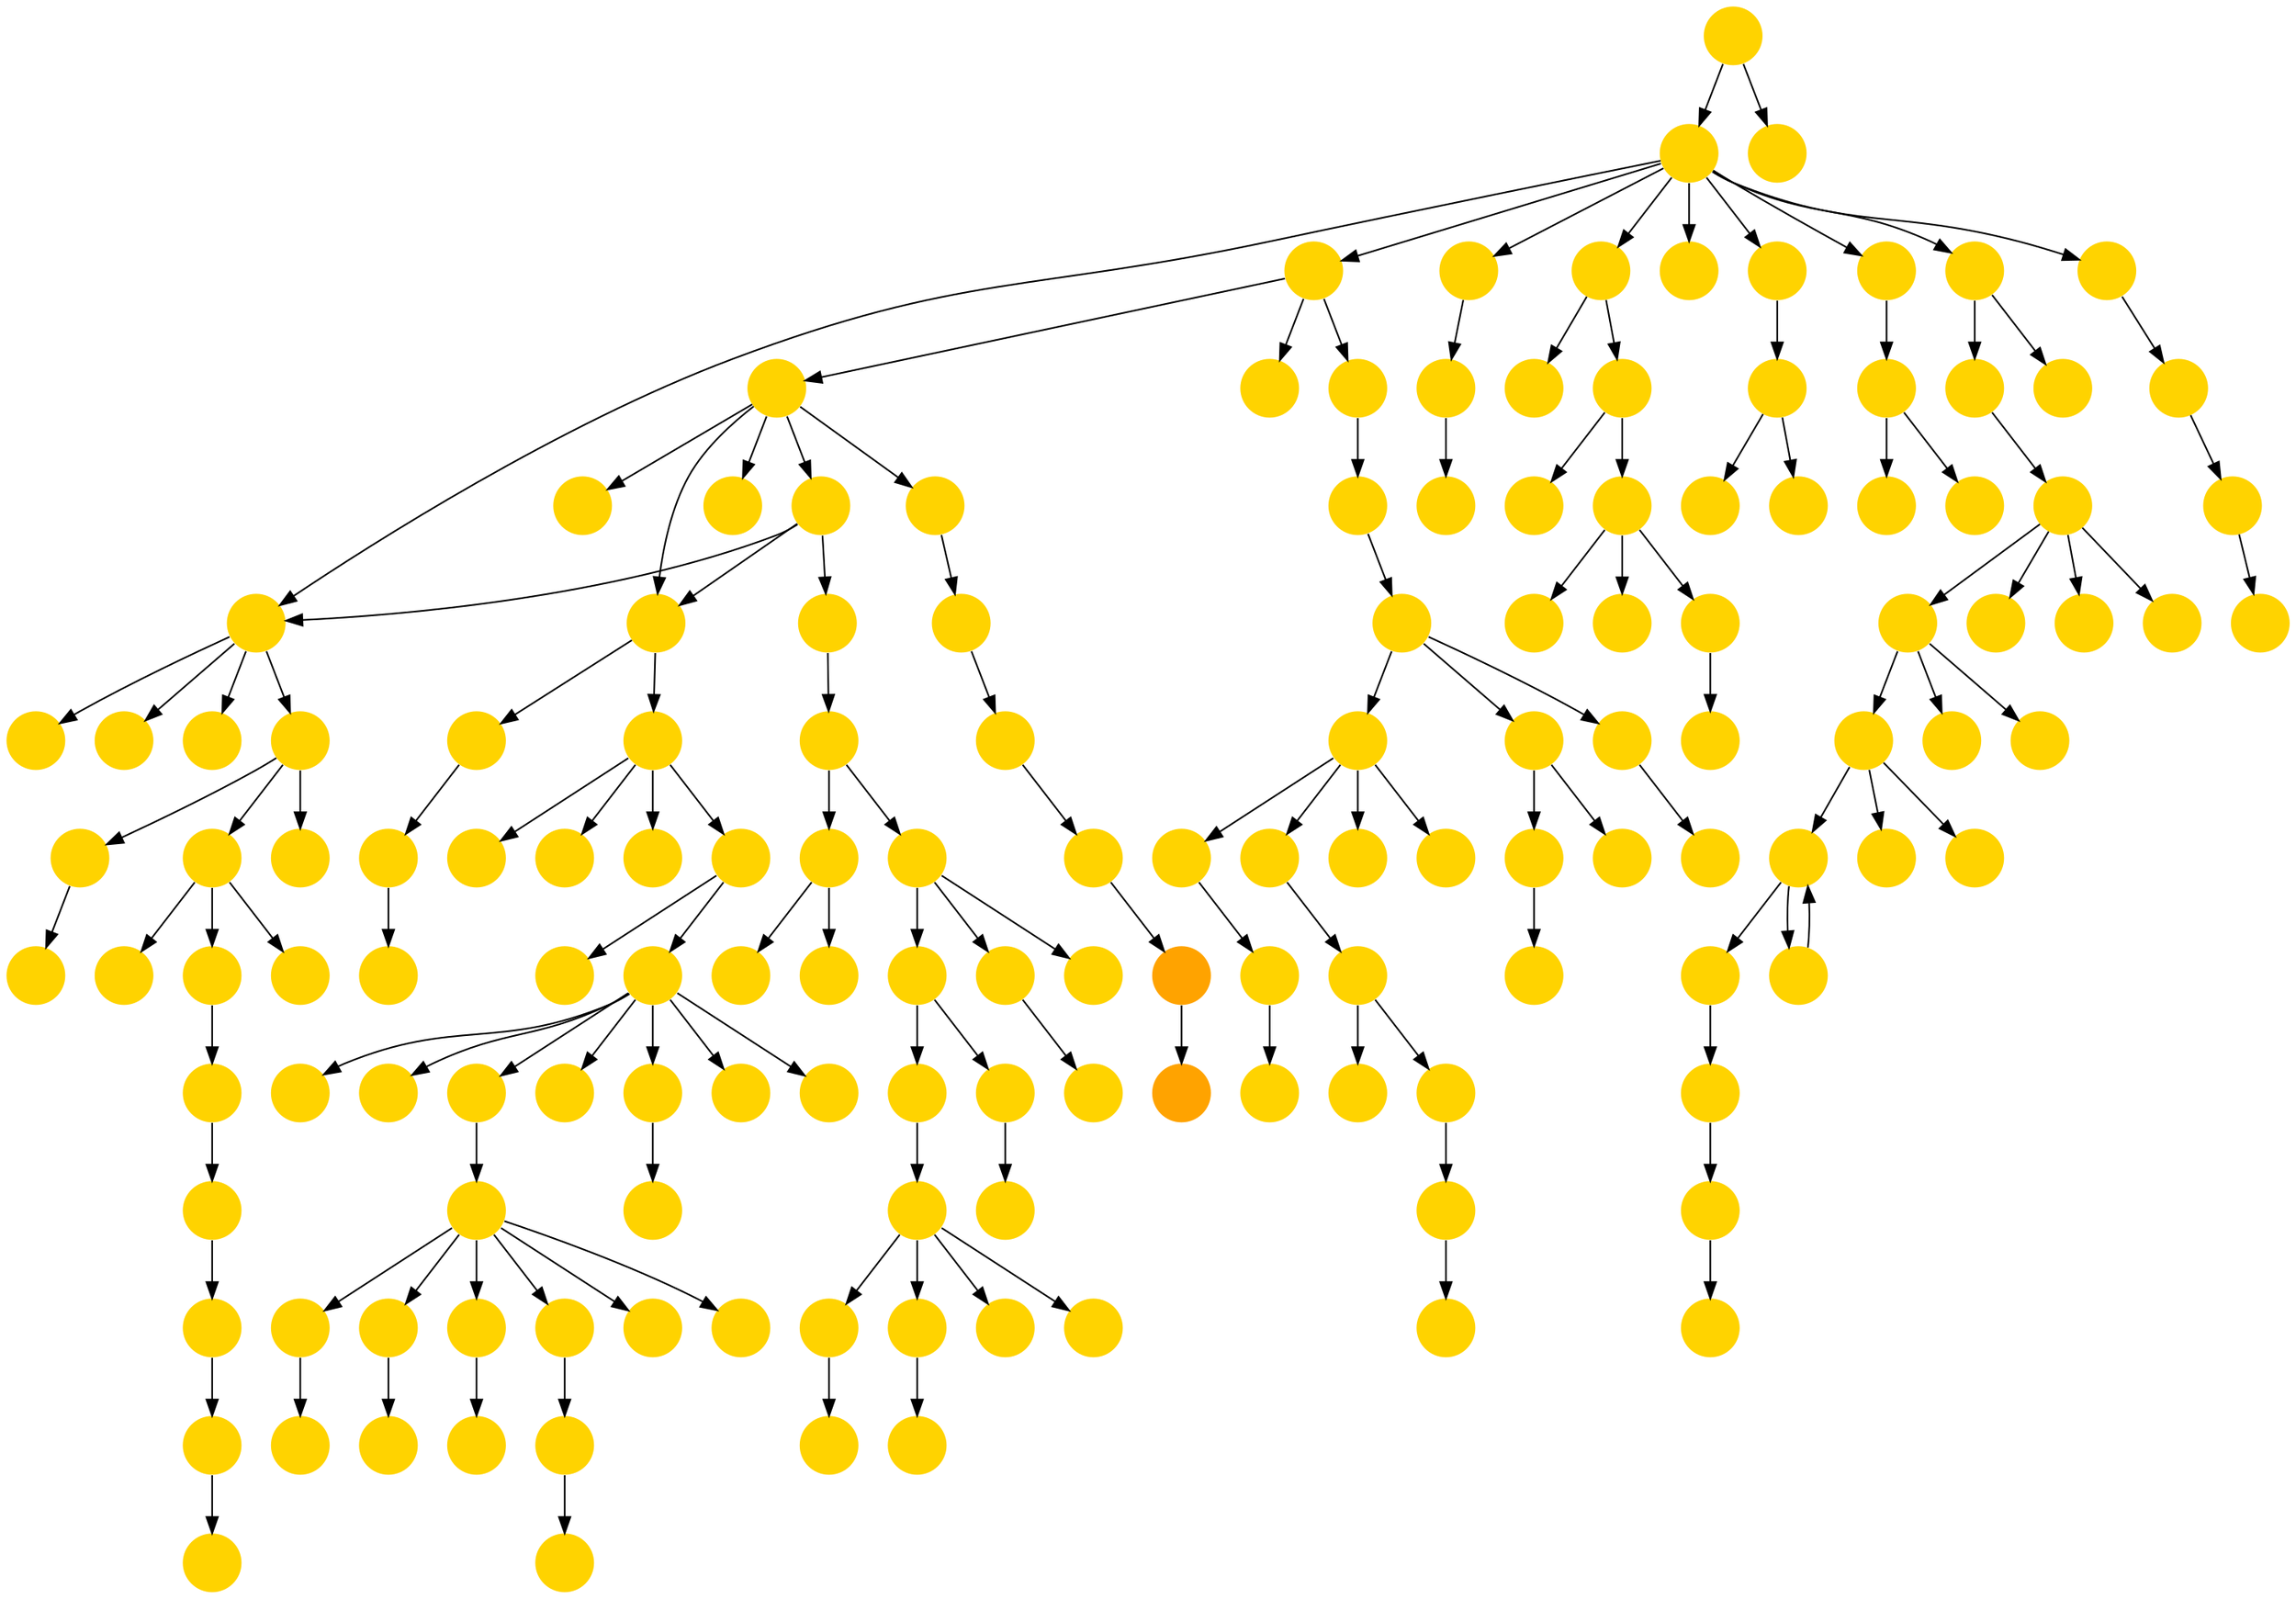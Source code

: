 digraph{
0 [tooltip = "Q", penwidth = 0, style = filled, fillcolor = "#ffd300", shape = circle, label = ""]
1 [tooltip = "Q", penwidth = 0, style = filled, fillcolor = "#ffd300", shape = circle, label = ""]
2 [tooltip = "Q", penwidth = 0, style = filled, fillcolor = "#ffd300", shape = circle, label = ""]
3 [tooltip = "Q", penwidth = 0, style = filled, fillcolor = "#ffd300", shape = circle, label = ""]
4 [tooltip = "Q", penwidth = 0, style = filled, fillcolor = "#ffd300", shape = circle, label = ""]
5 [tooltip = "Q", penwidth = 0, style = filled, fillcolor = "#ffd300", shape = circle, label = ""]
6 [tooltip = "Q", penwidth = 0, style = filled, fillcolor = "#ffd300", shape = circle, label = ""]
7 [tooltip = "Q", penwidth = 0, style = filled, fillcolor = "#ffd300", shape = circle, label = ""]
8 [tooltip = "Q", penwidth = 0, style = filled, fillcolor = "#ffd300", shape = circle, label = ""]
9 [tooltip = "Q", penwidth = 0, style = filled, fillcolor = "#ffd300", shape = circle, label = ""]
10 [tooltip = "Q", penwidth = 0, style = filled, fillcolor = "#ffd300", shape = circle, label = ""]
11 [tooltip = "Q", penwidth = 0, style = filled, fillcolor = "#ffd300", shape = circle, label = ""]
12 [tooltip = "Q", penwidth = 0, style = filled, fillcolor = "#ffd300", shape = circle, label = ""]
13 [tooltip = "Q", penwidth = 0, style = filled, fillcolor = "#ffd300", shape = circle, label = ""]
14 [tooltip = "Q", penwidth = 0, style = filled, fillcolor = "#ffd300", shape = circle, label = ""]
15 [tooltip = "Q", penwidth = 0, style = filled, fillcolor = "#ffd300", shape = circle, label = ""]
16 [tooltip = "Q", penwidth = 0, style = filled, fillcolor = "#ffd300", shape = circle, label = ""]
17 [tooltip = "Q", penwidth = 0, style = filled, fillcolor = "#ffd300", shape = circle, label = ""]
18 [tooltip = "Q", penwidth = 0, style = filled, fillcolor = "#ffd300", shape = circle, label = ""]
19 [tooltip = "Q", penwidth = 0, style = filled, fillcolor = "#ffd300", shape = circle, label = ""]
20 [tooltip = "Q", penwidth = 0, style = filled, fillcolor = "#ffd300", shape = circle, label = ""]
21 [tooltip = "Q", penwidth = 0, style = filled, fillcolor = "#ffd300", shape = circle, label = ""]
22 [tooltip = "Q", penwidth = 0, style = filled, fillcolor = "#ffd300", shape = circle, label = ""]
23 [tooltip = "Q", penwidth = 0, style = filled, fillcolor = "#ffd300", shape = circle, label = ""]
24 [tooltip = "Q", penwidth = 0, style = filled, fillcolor = "#ffd300", shape = circle, label = ""]
25 [tooltip = "Q", penwidth = 0, style = filled, fillcolor = "#ffd300", shape = circle, label = ""]
26 [tooltip = "Q", penwidth = 0, style = filled, fillcolor = "#ffd300", shape = circle, label = ""]
27 [tooltip = "Q", penwidth = 0, style = filled, fillcolor = "#ffd300", shape = circle, label = ""]
28 [tooltip = "Q", penwidth = 0, style = filled, fillcolor = "#ffd300", shape = circle, label = ""]
29 [tooltip = "Q", penwidth = 0, style = filled, fillcolor = "#ffd300", shape = circle, label = ""]
30 [tooltip = "Q", penwidth = 0, style = filled, fillcolor = "#ffd300", shape = circle, label = ""]
31 [tooltip = "Q", penwidth = 0, style = filled, fillcolor = "#ffd300", shape = circle, label = ""]
32 [tooltip = "Q", penwidth = 0, style = filled, fillcolor = "#ffd300", shape = circle, label = ""]
33 [tooltip = "Q", penwidth = 0, style = filled, fillcolor = "#ffd300", shape = circle, label = ""]
34 [tooltip = "Q", penwidth = 0, style = filled, fillcolor = "#ffd300", shape = circle, label = ""]
35 [tooltip = "Q", penwidth = 0, style = filled, fillcolor = "#ffd300", shape = circle, label = ""]
36 [tooltip = "Q", penwidth = 0, style = filled, fillcolor = "#ffd300", shape = circle, label = ""]
37 [tooltip = "R", penwidth = 0, style = filled, fillcolor = "#ffa300", shape = circle, label = ""]
38 [tooltip = "Q", penwidth = 0, style = filled, fillcolor = "#ffd300", shape = circle, label = ""]
39 [tooltip = "R", penwidth = 0, style = filled, fillcolor = "#ffa300", shape = circle, label = ""]
40 [tooltip = "Q", penwidth = 0, style = filled, fillcolor = "#ffd300", shape = circle, label = ""]
41 [tooltip = "Q", penwidth = 0, style = filled, fillcolor = "#ffd300", shape = circle, label = ""]
42 [tooltip = "Q", penwidth = 0, style = filled, fillcolor = "#ffd300", shape = circle, label = ""]
43 [tooltip = "Q", penwidth = 0, style = filled, fillcolor = "#ffd300", shape = circle, label = ""]
44 [tooltip = "Q", penwidth = 0, style = filled, fillcolor = "#ffd300", shape = circle, label = ""]
45 [tooltip = "Q", penwidth = 0, style = filled, fillcolor = "#ffd300", shape = circle, label = ""]
46 [tooltip = "Q", penwidth = 0, style = filled, fillcolor = "#ffd300", shape = circle, label = ""]
47 [tooltip = "Q", penwidth = 0, style = filled, fillcolor = "#ffd300", shape = circle, label = ""]
48 [tooltip = "Q", penwidth = 0, style = filled, fillcolor = "#ffd300", shape = circle, label = ""]
49 [tooltip = "Q", penwidth = 0, style = filled, fillcolor = "#ffd300", shape = circle, label = ""]
50 [tooltip = "Q", penwidth = 0, style = filled, fillcolor = "#ffd300", shape = circle, label = ""]
51 [tooltip = "Q", penwidth = 0, style = filled, fillcolor = "#ffd300", shape = circle, label = ""]
52 [tooltip = "Q", penwidth = 0, style = filled, fillcolor = "#ffd300", shape = circle, label = ""]
53 [tooltip = "Q", penwidth = 0, style = filled, fillcolor = "#ffd300", shape = circle, label = ""]
54 [tooltip = "Q", penwidth = 0, style = filled, fillcolor = "#ffd300", shape = circle, label = ""]
55 [tooltip = "Q", penwidth = 0, style = filled, fillcolor = "#ffd300", shape = circle, label = ""]
56 [tooltip = "Q", penwidth = 0, style = filled, fillcolor = "#ffd300", shape = circle, label = ""]
57 [tooltip = "Q", penwidth = 0, style = filled, fillcolor = "#ffd300", shape = circle, label = ""]
58 [tooltip = "Q", penwidth = 0, style = filled, fillcolor = "#ffd300", shape = circle, label = ""]
59 [tooltip = "Q", penwidth = 0, style = filled, fillcolor = "#ffd300", shape = circle, label = ""]
60 [tooltip = "Q", penwidth = 0, style = filled, fillcolor = "#ffd300", shape = circle, label = ""]
61 [tooltip = "Q", penwidth = 0, style = filled, fillcolor = "#ffd300", shape = circle, label = ""]
62 [tooltip = "Q", penwidth = 0, style = filled, fillcolor = "#ffd300", shape = circle, label = ""]
63 [tooltip = "Q", penwidth = 0, style = filled, fillcolor = "#ffd300", shape = circle, label = ""]
64 [tooltip = "Q", penwidth = 0, style = filled, fillcolor = "#ffd300", shape = circle, label = ""]
65 [tooltip = "Q", penwidth = 0, style = filled, fillcolor = "#ffd300", shape = circle, label = ""]
66 [tooltip = "Q", penwidth = 0, style = filled, fillcolor = "#ffd300", shape = circle, label = ""]
67 [tooltip = "Q", penwidth = 0, style = filled, fillcolor = "#ffd300", shape = circle, label = ""]
68 [tooltip = "Q", penwidth = 0, style = filled, fillcolor = "#ffd300", shape = circle, label = ""]
69 [tooltip = "Q", penwidth = 0, style = filled, fillcolor = "#ffd300", shape = circle, label = ""]
70 [tooltip = "Q", penwidth = 0, style = filled, fillcolor = "#ffd300", shape = circle, label = ""]
71 [tooltip = "Q", penwidth = 0, style = filled, fillcolor = "#ffd300", shape = circle, label = ""]
72 [tooltip = "Q", penwidth = 0, style = filled, fillcolor = "#ffd300", shape = circle, label = ""]
73 [tooltip = "Q", penwidth = 0, style = filled, fillcolor = "#ffd300", shape = circle, label = ""]
74 [tooltip = "Q", penwidth = 0, style = filled, fillcolor = "#ffd300", shape = circle, label = ""]
75 [tooltip = "Q", penwidth = 0, style = filled, fillcolor = "#ffd300", shape = circle, label = ""]
76 [tooltip = "Q", penwidth = 0, style = filled, fillcolor = "#ffd300", shape = circle, label = ""]
77 [tooltip = "Q", penwidth = 0, style = filled, fillcolor = "#ffd300", shape = circle, label = ""]
78 [tooltip = "Q", penwidth = 0, style = filled, fillcolor = "#ffd300", shape = circle, label = ""]
79 [tooltip = "Q", penwidth = 0, style = filled, fillcolor = "#ffd300", shape = circle, label = ""]
80 [tooltip = "Q", penwidth = 0, style = filled, fillcolor = "#ffd300", shape = circle, label = ""]
81 [tooltip = "Q", penwidth = 0, style = filled, fillcolor = "#ffd300", shape = circle, label = ""]
82 [tooltip = "Q", penwidth = 0, style = filled, fillcolor = "#ffd300", shape = circle, label = ""]
83 [tooltip = "Q", penwidth = 0, style = filled, fillcolor = "#ffd300", shape = circle, label = ""]
84 [tooltip = "Q", penwidth = 0, style = filled, fillcolor = "#ffd300", shape = circle, label = ""]
85 [tooltip = "Q", penwidth = 0, style = filled, fillcolor = "#ffd300", shape = circle, label = ""]
86 [tooltip = "Q", penwidth = 0, style = filled, fillcolor = "#ffd300", shape = circle, label = ""]
87 [tooltip = "Q", penwidth = 0, style = filled, fillcolor = "#ffd300", shape = circle, label = ""]
88 [tooltip = "Q", penwidth = 0, style = filled, fillcolor = "#ffd300", shape = circle, label = ""]
89 [tooltip = "Q", penwidth = 0, style = filled, fillcolor = "#ffd300", shape = circle, label = ""]
90 [tooltip = "Q", penwidth = 0, style = filled, fillcolor = "#ffd300", shape = circle, label = ""]
91 [tooltip = "Q", penwidth = 0, style = filled, fillcolor = "#ffd300", shape = circle, label = ""]
92 [tooltip = "Q", penwidth = 0, style = filled, fillcolor = "#ffd300", shape = circle, label = ""]
93 [tooltip = "Q", penwidth = 0, style = filled, fillcolor = "#ffd300", shape = circle, label = ""]
94 [tooltip = "Q", penwidth = 0, style = filled, fillcolor = "#ffd300", shape = circle, label = ""]
95 [tooltip = "Q", penwidth = 0, style = filled, fillcolor = "#ffd300", shape = circle, label = ""]
96 [tooltip = "Q", penwidth = 0, style = filled, fillcolor = "#ffd300", shape = circle, label = ""]
97 [tooltip = "Q", penwidth = 0, style = filled, fillcolor = "#ffd300", shape = circle, label = ""]
98 [tooltip = "Q", penwidth = 0, style = filled, fillcolor = "#ffd300", shape = circle, label = ""]
99 [tooltip = "Q", penwidth = 0, style = filled, fillcolor = "#ffd300", shape = circle, label = ""]
100 [tooltip = "Q", penwidth = 0, style = filled, fillcolor = "#ffd300", shape = circle, label = ""]
101 [tooltip = "Q", penwidth = 0, style = filled, fillcolor = "#ffd300", shape = circle, label = ""]
102 [tooltip = "Q", penwidth = 0, style = filled, fillcolor = "#ffd300", shape = circle, label = ""]
103 [tooltip = "Q", penwidth = 0, style = filled, fillcolor = "#ffd300", shape = circle, label = ""]
104 [tooltip = "Q", penwidth = 0, style = filled, fillcolor = "#ffd300", shape = circle, label = ""]
105 [tooltip = "Q", penwidth = 0, style = filled, fillcolor = "#ffd300", shape = circle, label = ""]
106 [tooltip = "Q", penwidth = 0, style = filled, fillcolor = "#ffd300", shape = circle, label = ""]
107 [tooltip = "Q", penwidth = 0, style = filled, fillcolor = "#ffd300", shape = circle, label = ""]
108 [tooltip = "Q", penwidth = 0, style = filled, fillcolor = "#ffd300", shape = circle, label = ""]
109 [tooltip = "Q", penwidth = 0, style = filled, fillcolor = "#ffd300", shape = circle, label = ""]
110 [tooltip = "Q", penwidth = 0, style = filled, fillcolor = "#ffd300", shape = circle, label = ""]
111 [tooltip = "Q", penwidth = 0, style = filled, fillcolor = "#ffd300", shape = circle, label = ""]
112 [tooltip = "Q", penwidth = 0, style = filled, fillcolor = "#ffd300", shape = circle, label = ""]
113 [tooltip = "Q", penwidth = 0, style = filled, fillcolor = "#ffd300", shape = circle, label = ""]
114 [tooltip = "Q", penwidth = 0, style = filled, fillcolor = "#ffd300", shape = circle, label = ""]
115 [tooltip = "Q", penwidth = 0, style = filled, fillcolor = "#ffd300", shape = circle, label = ""]
116 [tooltip = "Q", penwidth = 0, style = filled, fillcolor = "#ffd300", shape = circle, label = ""]
117 [tooltip = "Q", penwidth = 0, style = filled, fillcolor = "#ffd300", shape = circle, label = ""]
118 [tooltip = "Q", penwidth = 0, style = filled, fillcolor = "#ffd300", shape = circle, label = ""]
119 [tooltip = "Q", penwidth = 0, style = filled, fillcolor = "#ffd300", shape = circle, label = ""]
120 [tooltip = "Q", penwidth = 0, style = filled, fillcolor = "#ffd300", shape = circle, label = ""]
121 [tooltip = "Q", penwidth = 0, style = filled, fillcolor = "#ffd300", shape = circle, label = ""]
122 [tooltip = "Q", penwidth = 0, style = filled, fillcolor = "#ffd300", shape = circle, label = ""]
123 [tooltip = "Q", penwidth = 0, style = filled, fillcolor = "#ffd300", shape = circle, label = ""]
124 [tooltip = "Q", penwidth = 0, style = filled, fillcolor = "#ffd300", shape = circle, label = ""]
125 [tooltip = "Q", penwidth = 0, style = filled, fillcolor = "#ffd300", shape = circle, label = ""]
126 [tooltip = "Q", penwidth = 0, style = filled, fillcolor = "#ffd300", shape = circle, label = ""]
127 [tooltip = "Q", penwidth = 0, style = filled, fillcolor = "#ffd300", shape = circle, label = ""]
128 [tooltip = "Q", penwidth = 0, style = filled, fillcolor = "#ffd300", shape = circle, label = ""]
129 [tooltip = "Q", penwidth = 0, style = filled, fillcolor = "#ffd300", shape = circle, label = ""]
130 [tooltip = "Q", penwidth = 0, style = filled, fillcolor = "#ffd300", shape = circle, label = ""]
131 [tooltip = "Q", penwidth = 0, style = filled, fillcolor = "#ffd300", shape = circle, label = ""]
132 [tooltip = "Q", penwidth = 0, style = filled, fillcolor = "#ffd300", shape = circle, label = ""]
133 [tooltip = "Q", penwidth = 0, style = filled, fillcolor = "#ffd300", shape = circle, label = ""]
134 [tooltip = "Q", penwidth = 0, style = filled, fillcolor = "#ffd300", shape = circle, label = ""]
135 [tooltip = "Q", penwidth = 0, style = filled, fillcolor = "#ffd300", shape = circle, label = ""]
136 [tooltip = "Q", penwidth = 0, style = filled, fillcolor = "#ffd300", shape = circle, label = ""]
137 [tooltip = "Q", penwidth = 0, style = filled, fillcolor = "#ffd300", shape = circle, label = ""]
138 [tooltip = "Q", penwidth = 0, style = filled, fillcolor = "#ffd300", shape = circle, label = ""]
139 [tooltip = "Q", penwidth = 0, style = filled, fillcolor = "#ffd300", shape = circle, label = ""]
140 [tooltip = "Q", penwidth = 0, style = filled, fillcolor = "#ffd300", shape = circle, label = ""]
141 [tooltip = "Q", penwidth = 0, style = filled, fillcolor = "#ffd300", shape = circle, label = ""]
142 [tooltip = "Q", penwidth = 0, style = filled, fillcolor = "#ffd300", shape = circle, label = ""]
143 [tooltip = "Q", penwidth = 0, style = filled, fillcolor = "#ffd300", shape = circle, label = ""]
144 [tooltip = "Q", penwidth = 0, style = filled, fillcolor = "#ffd300", shape = circle, label = ""]
145 [tooltip = "Q", penwidth = 0, style = filled, fillcolor = "#ffd300", shape = circle, label = ""]
146 [tooltip = "Q", penwidth = 0, style = filled, fillcolor = "#ffd300", shape = circle, label = ""]
147 [tooltip = "Q", penwidth = 0, style = filled, fillcolor = "#ffd300", shape = circle, label = ""]
63 -> 61
86 -> 87
50 -> 9
44 -> 128
92 -> 93
134 -> 127
113 -> 130
65 -> 101
111 -> 88
2 -> 5
103 -> 105
5 -> 71
33 -> 122
123 -> 125
42 -> 41
84 -> 144
43 -> 36
134 -> 11
76 -> 79
31 -> 90
57 -> 59
15 -> 145
139 -> 136
111 -> 112
60 -> 143
125 -> 0
13 -> 38
86 -> 107
55 -> 57
100 -> 97
28 -> 37
50 -> 45
137 -> 147
63 -> 72
112 -> 138
92 -> 98
145 -> 56
45 -> 18
5 -> 1
52 -> 49
19 -> 95
9 -> 20
91 -> 89
111 -> 135
9 -> 53
109 -> 116
103 -> 104
71 -> 63
49 -> 50
5 -> 4
11 -> 113
60 -> 75
111 -> 94
41 -> 28
145 -> 31
73 -> 74
36 -> 23
26 -> 30
145 -> 44
16 -> 46
44 -> 10
55 -> 103
36 -> 32
126 -> 123
117 -> 111
90 -> 91
131 -> 132
5 -> 7
11 -> 26
147 -> 78
2 -> 106
40 -> 33
112 -> 109
98 -> 133
11 -> 34
63 -> 65
86 -> 131
63 -> 66
81 -> 124
11 -> 40
45 -> 27
110 -> 129
98 -> 99
76 -> 80
119 -> 108
95 -> 96
11 -> 19
54 -> 55
16 -> 17
141 -> 140
9 -> 110
63 -> 68
121 -> 120
13 -> 52
113 -> 117
51 -> 42
98 -> 100
62 -> 70
13 -> 15
26 -> 92
16 -> 2
48 -> 22
15 -> 29
140 -> 139
5 -> 3
44 -> 47
108 -> 73
31 -> 16
50 -> 48
137 -> 76
68 -> 67
15 -> 51
11 -> 13
11 -> 44
109 -> 118
86 -> 121
33 -> 12
5 -> 6
104 -> 86
15 -> 31
129 -> 83
55 -> 58
16 -> 142
66 -> 69
63 -> 64
109 -> 108
11 -> 43
37 -> 39
5 -> 146
74 -> 82
72 -> 62
76 -> 81
54 -> 60
44 -> 137
11 -> 141
15 -> 77
137 -> 14
18 -> 24
56 -> 54
82 -> 85
105 -> 102
53 -> 21
21 -> 25
124 -> 126
9 -> 35
1 -> 8
129 -> 115
108 -> 119
115 -> 84
112 -> 114
}